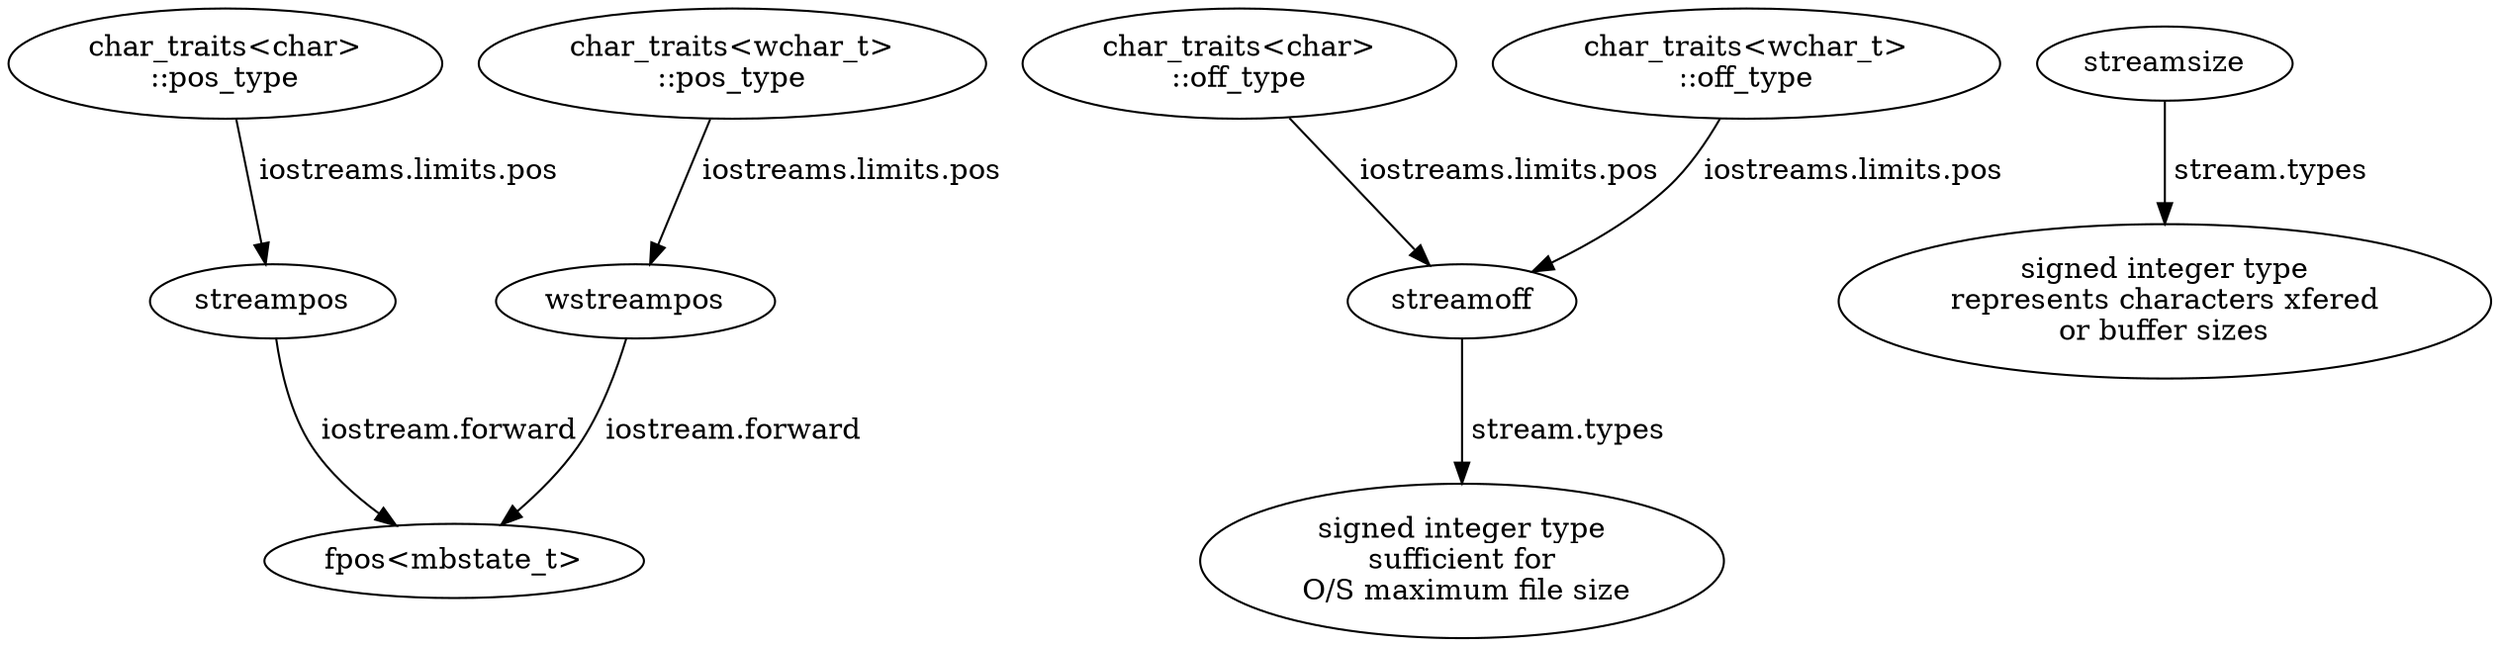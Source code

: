 digraph figstreampos
{
  traits_pos_type_char [label="char_traits<char>\n::pos_type"];
  traits_pos_type_wchar_t [label="char_traits<wchar_t>\n::pos_type"];
  traits_pos_type_char -> streampos [label=" iostreams.limits.pos"];
  traits_pos_type_wchar_t -> wstreampos [label=" iostreams.limits.pos"];
  streampos -> fpos [label=" iostream.forward"];
  fpos [label="fpos<mbstate_t>"];

  traits_off_type_char [label="char_traits<char>\n::off_type"];
  traits_off_type_wchar_t [label="char_traits<wchar_t>\n::off_type"];
  traits_off_type_char -> streamoff [label=" iostreams.limits.pos"];
  traits_off_type_wchar_t -> streamoff [label=" iostreams.limits.pos"];
  wstreampos -> fpos [label=" iostream.forward"];

  streamoff -> streamoff_type [label=" stream.types"];
  streamoff_type  [label="signed integer type\nsufficient for\n O/S maximum file size"];

  streamsize -> streamsize_type [label=" stream.types"];
  streamsize_type [label="signed integer type\nrepresents characters xfered\nor buffer sizes"];


}
